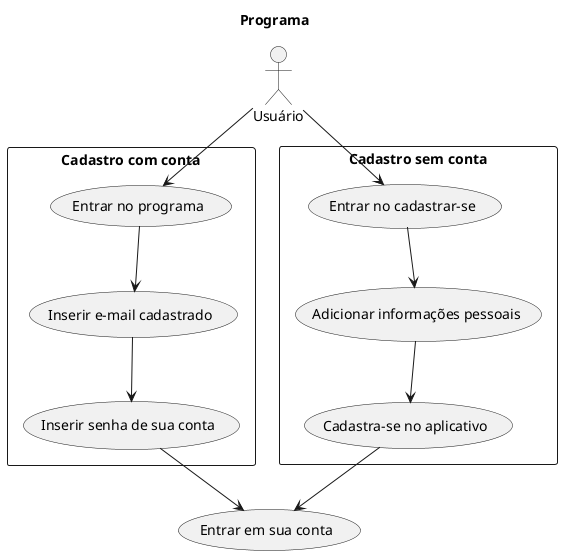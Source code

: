 @startuml diagrama_casoDeUso
title Programa


actor Usuário

rectangle "Cadastro com conta" {
  usecase "Entrar no programa"
  usecase "Inserir e-mail cadastrado"
  usecase "Inserir senha de sua conta"
  
}

rectangle "Cadastro sem conta" {
  usecase "Entrar no cadastrar-se"
  usecase "Adicionar informações pessoais"
  usecase "Cadastra-se no aplicativo"

}

usecase "Entrar em sua conta"

Usuário --> (Entrar no programa)
(Entrar no programa) --> (Inserir e-mail cadastrado)
(Inserir e-mail cadastrado) --> (Inserir senha de sua conta)
(Inserir senha de sua conta) --> (Entrar em sua conta)

Usuário --> (Entrar no cadastrar-se)
(Entrar no cadastrar-se) --> (Adicionar informações pessoais)
(Adicionar informações pessoais) --> (Cadastra-se no aplicativo)
(Cadastra-se no aplicativo) --> (Entrar em sua conta)